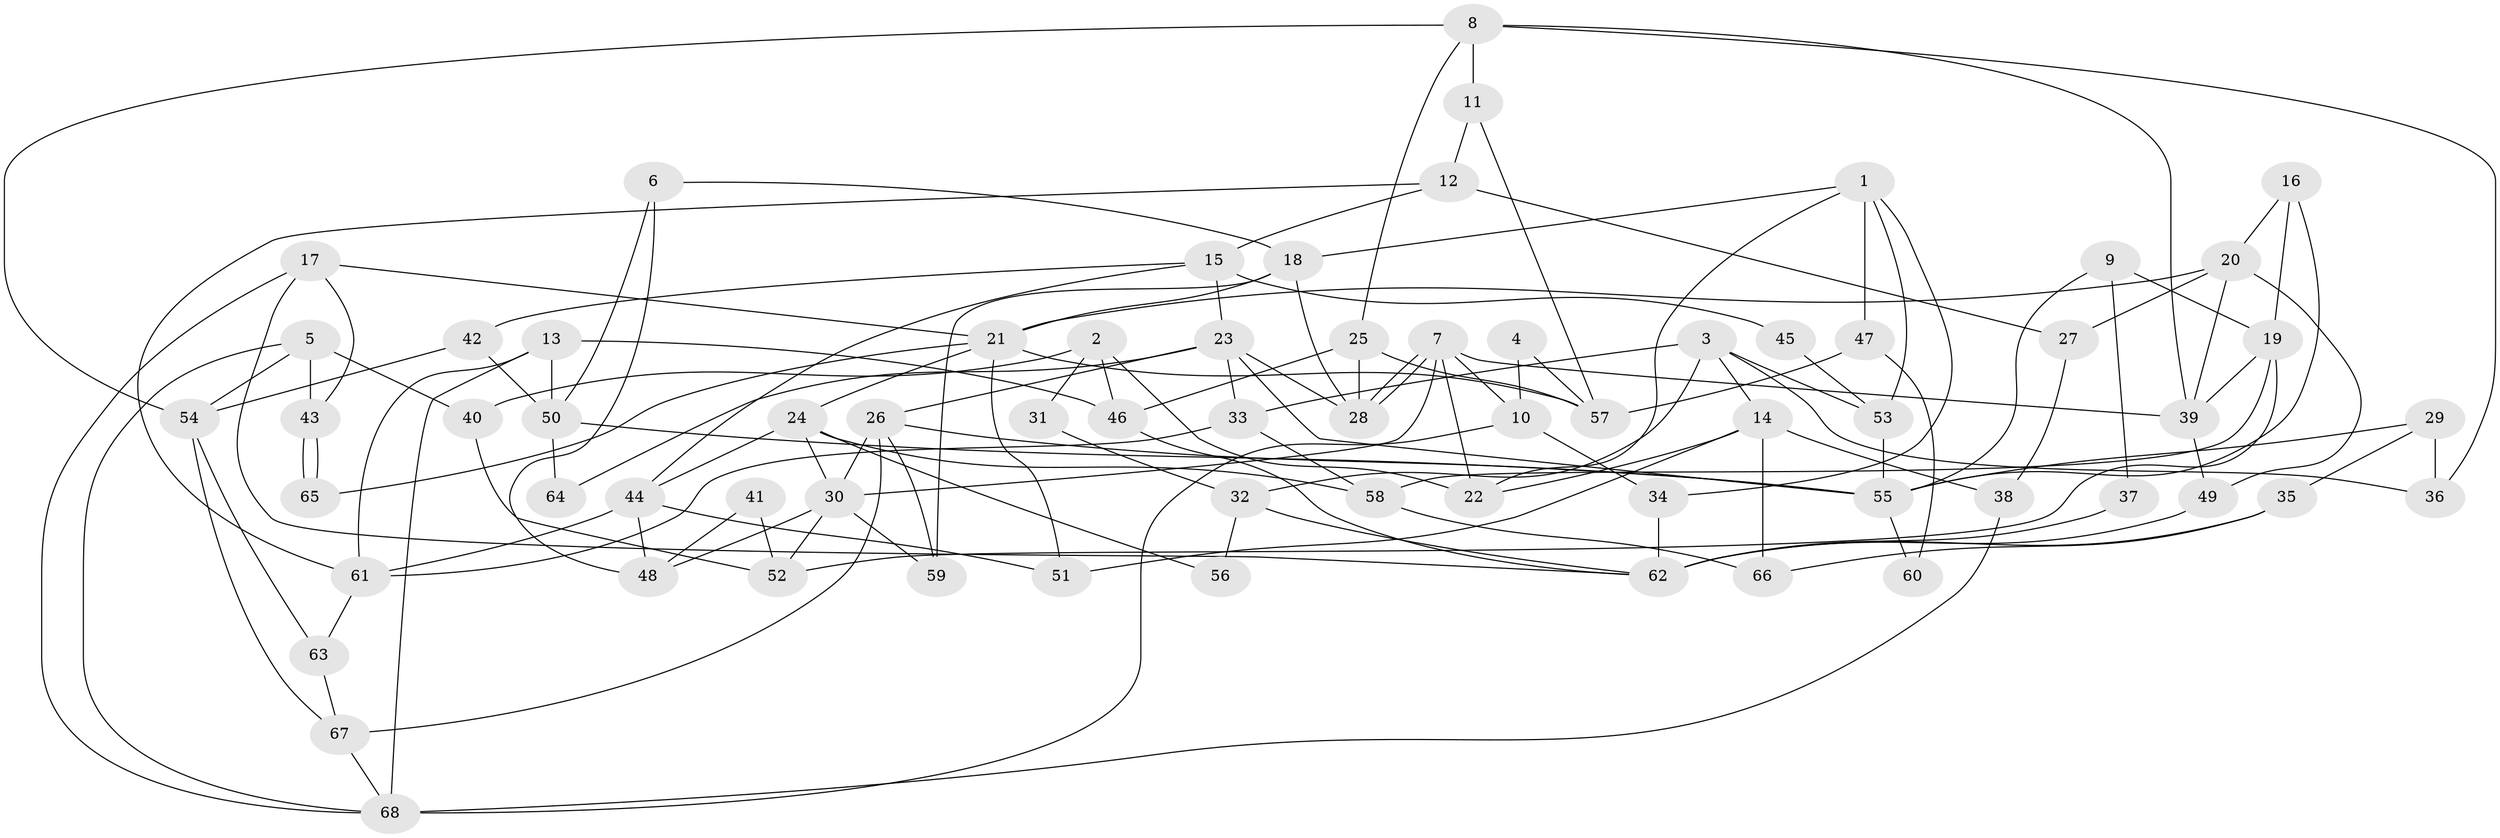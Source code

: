 // Generated by graph-tools (version 1.1) at 2025/36/03/09/25 02:36:11]
// undirected, 68 vertices, 136 edges
graph export_dot {
graph [start="1"]
  node [color=gray90,style=filled];
  1;
  2;
  3;
  4;
  5;
  6;
  7;
  8;
  9;
  10;
  11;
  12;
  13;
  14;
  15;
  16;
  17;
  18;
  19;
  20;
  21;
  22;
  23;
  24;
  25;
  26;
  27;
  28;
  29;
  30;
  31;
  32;
  33;
  34;
  35;
  36;
  37;
  38;
  39;
  40;
  41;
  42;
  43;
  44;
  45;
  46;
  47;
  48;
  49;
  50;
  51;
  52;
  53;
  54;
  55;
  56;
  57;
  58;
  59;
  60;
  61;
  62;
  63;
  64;
  65;
  66;
  67;
  68;
  1 -- 18;
  1 -- 22;
  1 -- 34;
  1 -- 47;
  1 -- 53;
  2 -- 22;
  2 -- 40;
  2 -- 31;
  2 -- 46;
  3 -- 33;
  3 -- 53;
  3 -- 14;
  3 -- 32;
  3 -- 36;
  4 -- 57;
  4 -- 10;
  5 -- 43;
  5 -- 68;
  5 -- 40;
  5 -- 54;
  6 -- 18;
  6 -- 50;
  6 -- 48;
  7 -- 30;
  7 -- 28;
  7 -- 28;
  7 -- 10;
  7 -- 22;
  7 -- 39;
  8 -- 39;
  8 -- 54;
  8 -- 11;
  8 -- 25;
  8 -- 36;
  9 -- 19;
  9 -- 55;
  9 -- 37;
  10 -- 34;
  10 -- 68;
  11 -- 12;
  11 -- 57;
  12 -- 61;
  12 -- 27;
  12 -- 15;
  13 -- 46;
  13 -- 61;
  13 -- 50;
  13 -- 68;
  14 -- 51;
  14 -- 22;
  14 -- 38;
  14 -- 66;
  15 -- 23;
  15 -- 42;
  15 -- 44;
  15 -- 45;
  16 -- 19;
  16 -- 20;
  16 -- 55;
  17 -- 21;
  17 -- 68;
  17 -- 43;
  17 -- 62;
  18 -- 28;
  18 -- 21;
  18 -- 59;
  19 -- 39;
  19 -- 58;
  19 -- 52;
  20 -- 21;
  20 -- 39;
  20 -- 27;
  20 -- 49;
  21 -- 24;
  21 -- 57;
  21 -- 51;
  21 -- 65;
  23 -- 55;
  23 -- 26;
  23 -- 28;
  23 -- 33;
  23 -- 64;
  24 -- 44;
  24 -- 58;
  24 -- 30;
  24 -- 56;
  25 -- 28;
  25 -- 46;
  25 -- 57;
  26 -- 67;
  26 -- 59;
  26 -- 30;
  26 -- 55;
  27 -- 38;
  29 -- 55;
  29 -- 36;
  29 -- 35;
  30 -- 48;
  30 -- 52;
  30 -- 59;
  31 -- 32;
  32 -- 62;
  32 -- 56;
  33 -- 61;
  33 -- 58;
  34 -- 62;
  35 -- 62;
  35 -- 66;
  37 -- 62;
  38 -- 68;
  39 -- 49;
  40 -- 52;
  41 -- 52;
  41 -- 48;
  42 -- 50;
  42 -- 54;
  43 -- 65;
  43 -- 65;
  44 -- 48;
  44 -- 51;
  44 -- 61;
  45 -- 53;
  46 -- 62;
  47 -- 57;
  47 -- 60;
  49 -- 62;
  50 -- 55;
  50 -- 64;
  53 -- 55;
  54 -- 63;
  54 -- 67;
  55 -- 60;
  58 -- 66;
  61 -- 63;
  63 -- 67;
  67 -- 68;
}
